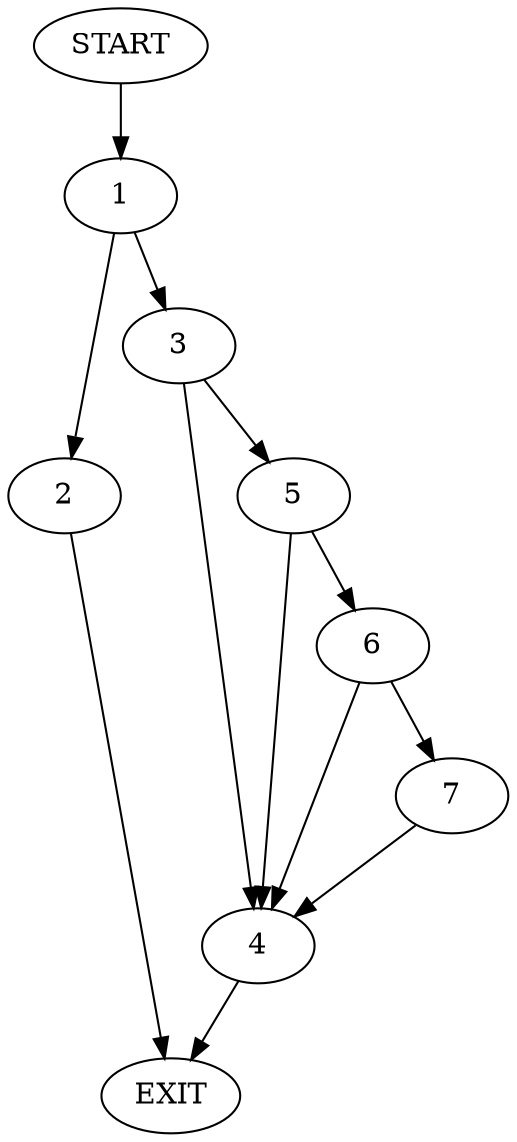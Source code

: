 digraph {
0 [label="START"]
8 [label="EXIT"]
0 -> 1
1 -> 2
1 -> 3
2 -> 8
3 -> 4
3 -> 5
4 -> 8
5 -> 4
5 -> 6
6 -> 4
6 -> 7
7 -> 4
}
